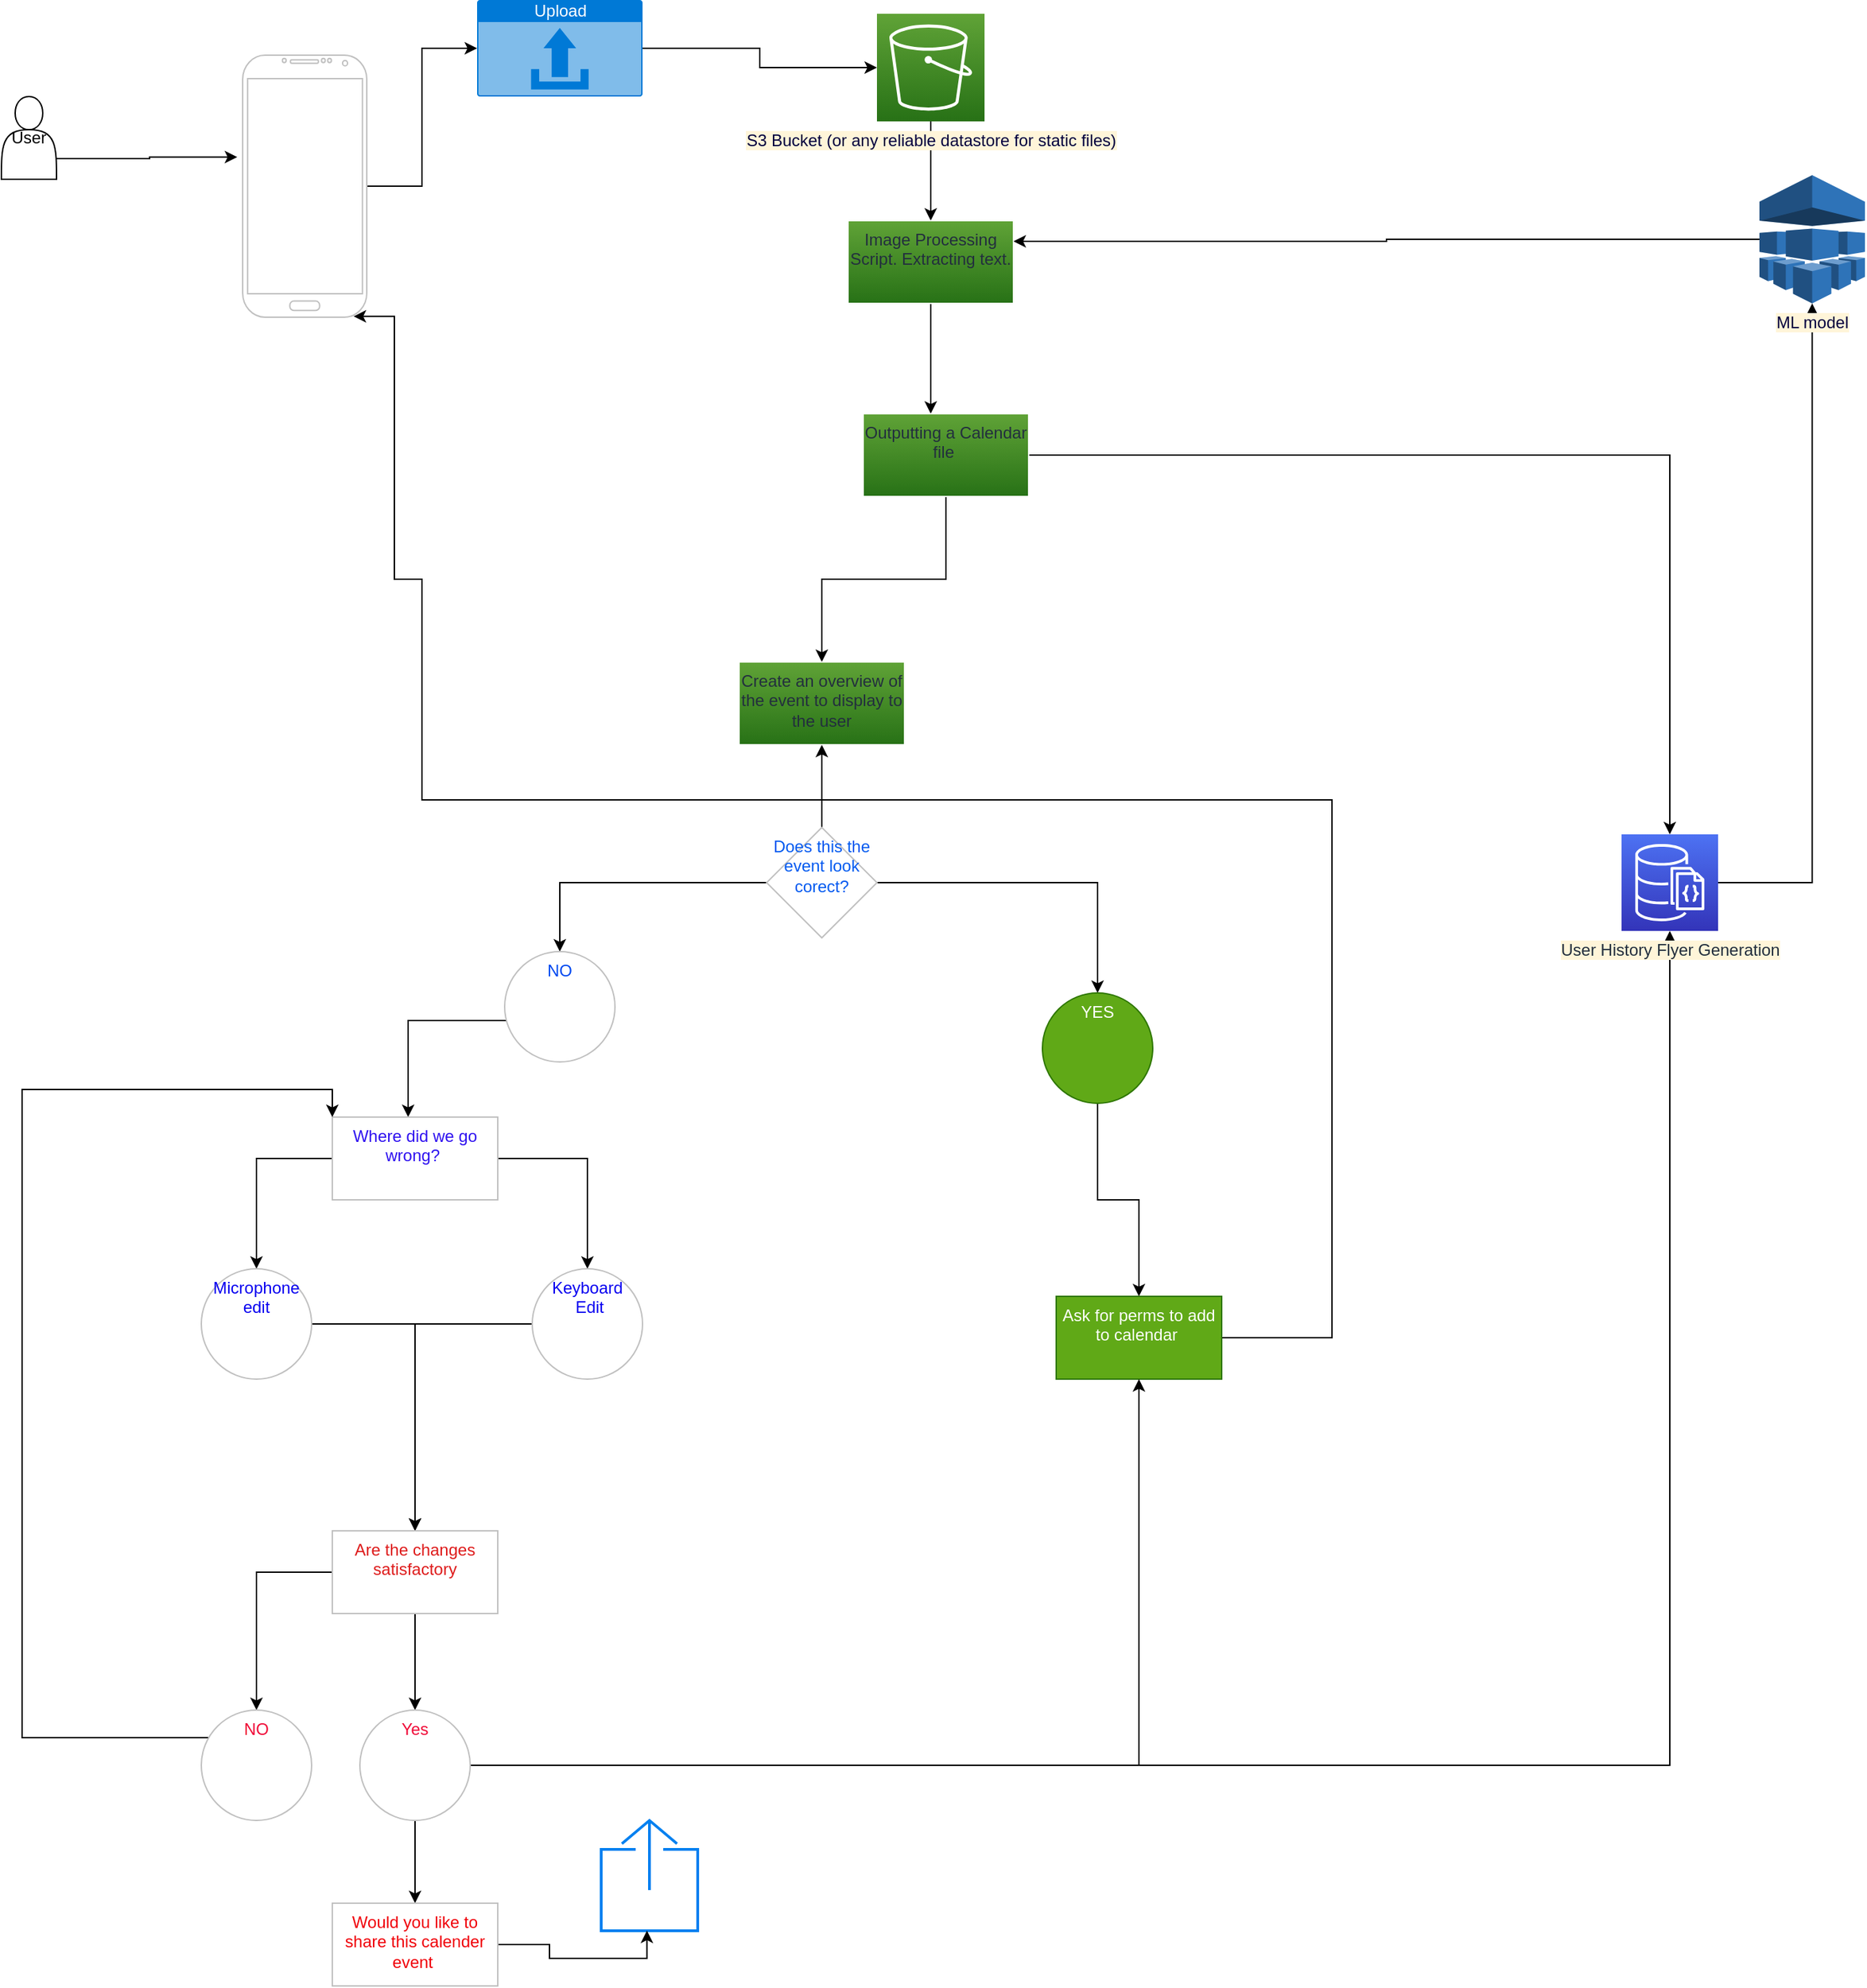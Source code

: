 <mxfile version="20.8.10" type="device"><diagram id="FXmJ4wQu9lOmWQQs8pt9" name="Page-3"><mxGraphModel dx="2537" dy="1999" grid="1" gridSize="10" guides="1" tooltips="1" connect="1" arrows="1" fold="1" page="1" pageScale="1" pageWidth="850" pageHeight="1100" background="none" math="0" shadow="0"><root><mxCell id="0"/><mxCell id="1" parent="0"/><mxCell id="hTy7ltt5z2H78nowPzYW-3" style="edgeStyle=orthogonalEdgeStyle;rounded=0;orthogonalLoop=1;jettySize=auto;html=1;exitX=1;exitY=0.75;exitDx=0;exitDy=0;entryX=-0.044;entryY=0.389;entryDx=0;entryDy=0;entryPerimeter=0;" parent="1" source="w3u9aLJ2HKQjhZwt5a6i-2" target="hTy7ltt5z2H78nowPzYW-2" edge="1"><mxGeometry relative="1" as="geometry"><mxPoint x="-590" y="-940" as="sourcePoint"/><mxPoint x="-440" y="-930" as="targetPoint"/></mxGeometry></mxCell><mxCell id="hTy7ltt5z2H78nowPzYW-5" style="edgeStyle=orthogonalEdgeStyle;rounded=0;orthogonalLoop=1;jettySize=auto;html=1;entryX=0;entryY=0.5;entryDx=0;entryDy=0;entryPerimeter=0;" parent="1" source="hTy7ltt5z2H78nowPzYW-2" target="hTy7ltt5z2H78nowPzYW-4" edge="1"><mxGeometry relative="1" as="geometry"/></mxCell><mxCell id="hTy7ltt5z2H78nowPzYW-2" value="" style="verticalLabelPosition=bottom;verticalAlign=top;html=1;shadow=0;dashed=0;strokeWidth=1;shape=mxgraph.android.phone2;strokeColor=#c0c0c0;" parent="1" vertex="1"><mxGeometry x="-490" y="-1000" width="90" height="190" as="geometry"/></mxCell><mxCell id="w3u9aLJ2HKQjhZwt5a6i-3" style="edgeStyle=orthogonalEdgeStyle;rounded=0;orthogonalLoop=1;jettySize=auto;html=1;" edge="1" parent="1" source="hTy7ltt5z2H78nowPzYW-4" target="hTy7ltt5z2H78nowPzYW-6"><mxGeometry relative="1" as="geometry"/></mxCell><mxCell id="hTy7ltt5z2H78nowPzYW-4" value="Upload" style="html=1;strokeColor=none;fillColor=#0079D6;labelPosition=center;verticalLabelPosition=middle;verticalAlign=top;align=center;fontSize=12;outlineConnect=0;spacingTop=-6;fontColor=#FFFFFF;sketch=0;shape=mxgraph.sitemap.upload;" parent="1" vertex="1"><mxGeometry x="-320" y="-1040" width="120" height="70" as="geometry"/></mxCell><mxCell id="hTy7ltt5z2H78nowPzYW-9" value="" style="edgeStyle=orthogonalEdgeStyle;rounded=0;orthogonalLoop=1;jettySize=auto;html=1;" parent="1" source="hTy7ltt5z2H78nowPzYW-6" target="hTy7ltt5z2H78nowPzYW-8" edge="1"><mxGeometry relative="1" as="geometry"/></mxCell><mxCell id="hTy7ltt5z2H78nowPzYW-6" value="&lt;font style=&quot;background-color: rgb(255, 245, 217);&quot; color=&quot;#02003e&quot;&gt;S3 Bucket (or any reliable datastore for static files)&lt;/font&gt;" style="sketch=0;points=[[0,0,0],[0.25,0,0],[0.5,0,0],[0.75,0,0],[1,0,0],[0,1,0],[0.25,1,0],[0.5,1,0],[0.75,1,0],[1,1,0],[0,0.25,0],[0,0.5,0],[0,0.75,0],[1,0.25,0],[1,0.5,0],[1,0.75,0]];outlineConnect=0;fontColor=#232F3E;gradientColor=#60A337;gradientDirection=north;fillColor=#277116;strokeColor=#ffffff;dashed=0;verticalLabelPosition=bottom;verticalAlign=top;align=center;html=1;fontSize=12;fontStyle=0;aspect=fixed;shape=mxgraph.aws4.resourceIcon;resIcon=mxgraph.aws4.s3;" parent="1" vertex="1"><mxGeometry x="-30" y="-1030" width="78" height="78" as="geometry"/></mxCell><mxCell id="hTy7ltt5z2H78nowPzYW-11" value="" style="edgeStyle=orthogonalEdgeStyle;rounded=0;orthogonalLoop=1;jettySize=auto;html=1;" parent="1" source="hTy7ltt5z2H78nowPzYW-8" target="hTy7ltt5z2H78nowPzYW-10" edge="1"><mxGeometry relative="1" as="geometry"><Array as="points"><mxPoint x="9" y="-705"/><mxPoint x="10" y="-705"/></Array></mxGeometry></mxCell><mxCell id="hTy7ltt5z2H78nowPzYW-8" value="Image Processing Script. Extracting text." style="whiteSpace=wrap;html=1;verticalAlign=top;fillColor=#277116;strokeColor=#ffffff;fontColor=#232F3E;sketch=0;gradientColor=#60A337;gradientDirection=north;dashed=0;fontStyle=0;" parent="1" vertex="1"><mxGeometry x="-51" y="-880" width="120" height="60" as="geometry"/></mxCell><mxCell id="w3u9aLJ2HKQjhZwt5a6i-6" value="" style="edgeStyle=orthogonalEdgeStyle;rounded=0;orthogonalLoop=1;jettySize=auto;html=1;fontColor=#02003E;" edge="1" parent="1" source="hTy7ltt5z2H78nowPzYW-10" target="w3u9aLJ2HKQjhZwt5a6i-5"><mxGeometry relative="1" as="geometry"/></mxCell><mxCell id="w3u9aLJ2HKQjhZwt5a6i-16" style="edgeStyle=orthogonalEdgeStyle;rounded=0;orthogonalLoop=1;jettySize=auto;html=1;fontColor=#02003E;" edge="1" parent="1" source="hTy7ltt5z2H78nowPzYW-10" target="w3u9aLJ2HKQjhZwt5a6i-14"><mxGeometry relative="1" as="geometry"/></mxCell><mxCell id="hTy7ltt5z2H78nowPzYW-10" value="Outputting a Calendar file&amp;nbsp;" style="whiteSpace=wrap;html=1;verticalAlign=top;fillColor=#277116;strokeColor=#ffffff;fontColor=#232F3E;sketch=0;gradientColor=#60A337;gradientDirection=north;dashed=0;fontStyle=0;" parent="1" vertex="1"><mxGeometry x="-40" y="-740" width="120" height="60" as="geometry"/></mxCell><mxCell id="hTy7ltt5z2H78nowPzYW-25" value="" style="edgeStyle=orthogonalEdgeStyle;rounded=0;orthogonalLoop=1;jettySize=auto;html=1;fontColor=#025AF0;" parent="1" source="hTy7ltt5z2H78nowPzYW-18" target="hTy7ltt5z2H78nowPzYW-24" edge="1"><mxGeometry relative="1" as="geometry"/></mxCell><mxCell id="hTy7ltt5z2H78nowPzYW-27" value="" style="edgeStyle=orthogonalEdgeStyle;rounded=0;orthogonalLoop=1;jettySize=auto;html=1;fontColor=#0048F0;" parent="1" source="hTy7ltt5z2H78nowPzYW-18" target="hTy7ltt5z2H78nowPzYW-26" edge="1"><mxGeometry relative="1" as="geometry"/></mxCell><mxCell id="w3u9aLJ2HKQjhZwt5a6i-7" style="edgeStyle=orthogonalEdgeStyle;rounded=0;orthogonalLoop=1;jettySize=auto;html=1;entryX=0.5;entryY=1;entryDx=0;entryDy=0;fontColor=#02003E;" edge="1" parent="1" source="hTy7ltt5z2H78nowPzYW-18" target="w3u9aLJ2HKQjhZwt5a6i-5"><mxGeometry relative="1" as="geometry"/></mxCell><mxCell id="hTy7ltt5z2H78nowPzYW-18" value="&lt;font color=&quot;#025af0&quot;&gt;Does this the event look corect?&lt;/font&gt;" style="rhombus;whiteSpace=wrap;html=1;verticalAlign=top;strokeColor=#c0c0c0;shadow=0;dashed=0;strokeWidth=1;" parent="1" vertex="1"><mxGeometry x="-110" y="-440" width="80" height="80" as="geometry"/></mxCell><mxCell id="hTy7ltt5z2H78nowPzYW-32" value="" style="edgeStyle=orthogonalEdgeStyle;rounded=0;orthogonalLoop=1;jettySize=auto;html=1;fontColor=#0048F0;" parent="1" source="hTy7ltt5z2H78nowPzYW-24" target="hTy7ltt5z2H78nowPzYW-31" edge="1"><mxGeometry relative="1" as="geometry"><Array as="points"><mxPoint x="-370" y="-300"/></Array></mxGeometry></mxCell><mxCell id="hTy7ltt5z2H78nowPzYW-24" value="&lt;font color=&quot;#0048f0&quot;&gt;NO&lt;/font&gt;" style="ellipse;whiteSpace=wrap;html=1;verticalAlign=top;strokeColor=#c0c0c0;shadow=0;dashed=0;strokeWidth=1;" parent="1" vertex="1"><mxGeometry x="-300" y="-350" width="80" height="80" as="geometry"/></mxCell><mxCell id="hTy7ltt5z2H78nowPzYW-29" value="" style="edgeStyle=orthogonalEdgeStyle;rounded=0;orthogonalLoop=1;jettySize=auto;html=1;fontColor=#0048F0;" parent="1" source="hTy7ltt5z2H78nowPzYW-26" target="hTy7ltt5z2H78nowPzYW-28" edge="1"><mxGeometry relative="1" as="geometry"/></mxCell><mxCell id="hTy7ltt5z2H78nowPzYW-26" value="YES" style="ellipse;whiteSpace=wrap;html=1;verticalAlign=top;strokeColor=#2D7600;shadow=0;dashed=0;strokeWidth=1;fillColor=#60a917;fontColor=#ffffff;" parent="1" vertex="1"><mxGeometry x="90" y="-320" width="80" height="80" as="geometry"/></mxCell><mxCell id="hTy7ltt5z2H78nowPzYW-30" style="edgeStyle=orthogonalEdgeStyle;rounded=0;orthogonalLoop=1;jettySize=auto;html=1;fontColor=#0048F0;entryX=0.894;entryY=0.997;entryDx=0;entryDy=0;entryPerimeter=0;" parent="1" source="hTy7ltt5z2H78nowPzYW-28" target="hTy7ltt5z2H78nowPzYW-2" edge="1"><mxGeometry relative="1" as="geometry"><mxPoint x="-340" y="-500" as="targetPoint"/><Array as="points"><mxPoint x="300" y="-70"/><mxPoint x="300" y="-460"/><mxPoint x="-360" y="-460"/><mxPoint x="-360" y="-620"/><mxPoint x="-380" y="-620"/><mxPoint x="-380" y="-811"/></Array></mxGeometry></mxCell><mxCell id="hTy7ltt5z2H78nowPzYW-28" value="Ask for perms to add to calendar&amp;nbsp;" style="whiteSpace=wrap;html=1;verticalAlign=top;fillColor=#60a917;strokeColor=#2D7600;fontColor=#ffffff;shadow=0;dashed=0;strokeWidth=1;" parent="1" vertex="1"><mxGeometry x="100" y="-100" width="120" height="60" as="geometry"/></mxCell><mxCell id="hTy7ltt5z2H78nowPzYW-34" value="" style="edgeStyle=orthogonalEdgeStyle;rounded=0;orthogonalLoop=1;jettySize=auto;html=1;fontColor=#2F11F0;" parent="1" source="hTy7ltt5z2H78nowPzYW-31" target="hTy7ltt5z2H78nowPzYW-33" edge="1"><mxGeometry relative="1" as="geometry"/></mxCell><mxCell id="hTy7ltt5z2H78nowPzYW-37" style="edgeStyle=orthogonalEdgeStyle;rounded=0;orthogonalLoop=1;jettySize=auto;html=1;fontColor=#0800F0;entryX=0.5;entryY=0;entryDx=0;entryDy=0;" parent="1" source="hTy7ltt5z2H78nowPzYW-31" target="hTy7ltt5z2H78nowPzYW-38" edge="1"><mxGeometry relative="1" as="geometry"><mxPoint x="-530" y="100" as="targetPoint"/></mxGeometry></mxCell><mxCell id="hTy7ltt5z2H78nowPzYW-31" value="&lt;font color=&quot;#2f11f0&quot;&gt;Where did we go wrong?&amp;nbsp;&lt;/font&gt;" style="whiteSpace=wrap;html=1;verticalAlign=top;strokeColor=#c0c0c0;shadow=0;dashed=0;strokeWidth=1;" parent="1" vertex="1"><mxGeometry x="-425" y="-230" width="120" height="60" as="geometry"/></mxCell><mxCell id="hTy7ltt5z2H78nowPzYW-40" value="" style="edgeStyle=orthogonalEdgeStyle;rounded=0;orthogonalLoop=1;jettySize=auto;html=1;fontColor=#0800F0;" parent="1" source="hTy7ltt5z2H78nowPzYW-33" target="hTy7ltt5z2H78nowPzYW-39" edge="1"><mxGeometry relative="1" as="geometry"/></mxCell><mxCell id="hTy7ltt5z2H78nowPzYW-33" value="&lt;font color=&quot;#0800f0&quot;&gt;Microphone edit&lt;/font&gt;" style="ellipse;whiteSpace=wrap;html=1;verticalAlign=top;strokeColor=#c0c0c0;shadow=0;dashed=0;strokeWidth=1;" parent="1" vertex="1"><mxGeometry x="-520" y="-120" width="80" height="80" as="geometry"/></mxCell><mxCell id="w3u9aLJ2HKQjhZwt5a6i-8" style="edgeStyle=orthogonalEdgeStyle;rounded=0;orthogonalLoop=1;jettySize=auto;html=1;entryX=0.5;entryY=0;entryDx=0;entryDy=0;fontColor=#02003E;" edge="1" parent="1" source="hTy7ltt5z2H78nowPzYW-38" target="hTy7ltt5z2H78nowPzYW-39"><mxGeometry relative="1" as="geometry"/></mxCell><mxCell id="hTy7ltt5z2H78nowPzYW-38" value="&lt;font color=&quot;#0800f0&quot;&gt;Keyboard&lt;br&gt;&amp;nbsp;Edit&lt;/font&gt;" style="ellipse;whiteSpace=wrap;html=1;verticalAlign=top;strokeColor=#c0c0c0;shadow=0;dashed=0;strokeWidth=1;" parent="1" vertex="1"><mxGeometry x="-280" y="-120" width="80" height="80" as="geometry"/></mxCell><mxCell id="hTy7ltt5z2H78nowPzYW-42" value="" style="edgeStyle=orthogonalEdgeStyle;rounded=0;orthogonalLoop=1;jettySize=auto;html=1;fontColor=#de1b1b;" parent="1" source="hTy7ltt5z2H78nowPzYW-39" target="hTy7ltt5z2H78nowPzYW-41" edge="1"><mxGeometry relative="1" as="geometry"/></mxCell><mxCell id="w3u9aLJ2HKQjhZwt5a6i-12" style="edgeStyle=orthogonalEdgeStyle;rounded=0;orthogonalLoop=1;jettySize=auto;html=1;fontColor=#02003E;" edge="1" parent="1" source="hTy7ltt5z2H78nowPzYW-39" target="w3u9aLJ2HKQjhZwt5a6i-10"><mxGeometry relative="1" as="geometry"/></mxCell><mxCell id="hTy7ltt5z2H78nowPzYW-39" value="&lt;font color=&quot;#de1b1b&quot;&gt;Are the changes satisfactory&lt;/font&gt;" style="whiteSpace=wrap;html=1;verticalAlign=top;strokeColor=#c0c0c0;shadow=0;dashed=0;strokeWidth=1;" parent="1" vertex="1"><mxGeometry x="-425" y="70" width="120" height="60" as="geometry"/></mxCell><mxCell id="hTy7ltt5z2H78nowPzYW-46" value="" style="edgeStyle=orthogonalEdgeStyle;rounded=0;orthogonalLoop=1;jettySize=auto;html=1;fontColor=#F00A38;" parent="1" source="hTy7ltt5z2H78nowPzYW-41" target="hTy7ltt5z2H78nowPzYW-45" edge="1"><mxGeometry relative="1" as="geometry"/></mxCell><mxCell id="w3u9aLJ2HKQjhZwt5a6i-13" style="edgeStyle=orthogonalEdgeStyle;rounded=0;orthogonalLoop=1;jettySize=auto;html=1;entryX=0.5;entryY=1;entryDx=0;entryDy=0;fontColor=#02003E;" edge="1" parent="1" source="hTy7ltt5z2H78nowPzYW-41" target="hTy7ltt5z2H78nowPzYW-28"><mxGeometry relative="1" as="geometry"/></mxCell><mxCell id="w3u9aLJ2HKQjhZwt5a6i-17" style="edgeStyle=orthogonalEdgeStyle;rounded=0;orthogonalLoop=1;jettySize=auto;html=1;fontColor=#02003E;" edge="1" parent="1" source="hTy7ltt5z2H78nowPzYW-41" target="w3u9aLJ2HKQjhZwt5a6i-14"><mxGeometry relative="1" as="geometry"/></mxCell><mxCell id="hTy7ltt5z2H78nowPzYW-41" value="&lt;font color=&quot;#f00a38&quot;&gt;Yes&lt;/font&gt;" style="ellipse;whiteSpace=wrap;html=1;verticalAlign=top;strokeColor=#c0c0c0;shadow=0;dashed=0;strokeWidth=1;" parent="1" vertex="1"><mxGeometry x="-405" y="200" width="80" height="80" as="geometry"/></mxCell><mxCell id="hTy7ltt5z2H78nowPzYW-44" value="" style="html=1;verticalLabelPosition=bottom;align=center;labelBackgroundColor=#ffffff;verticalAlign=top;strokeWidth=2;strokeColor=#0080F0;shadow=0;dashed=0;shape=mxgraph.ios7.icons.share;fontColor=#F00A38;" parent="1" vertex="1"><mxGeometry x="-230" y="280" width="70" height="80" as="geometry"/></mxCell><mxCell id="hTy7ltt5z2H78nowPzYW-47" style="edgeStyle=orthogonalEdgeStyle;rounded=0;orthogonalLoop=1;jettySize=auto;html=1;entryX=0.474;entryY=0.998;entryDx=0;entryDy=0;entryPerimeter=0;fontColor=#F00008;" parent="1" source="hTy7ltt5z2H78nowPzYW-45" target="hTy7ltt5z2H78nowPzYW-44" edge="1"><mxGeometry relative="1" as="geometry"/></mxCell><mxCell id="hTy7ltt5z2H78nowPzYW-45" value="&lt;font color=&quot;#f00008&quot;&gt;Would you like to share this calender event&amp;nbsp;&lt;/font&gt;" style="whiteSpace=wrap;html=1;verticalAlign=top;strokeColor=#c0c0c0;shadow=0;dashed=0;strokeWidth=1;" parent="1" vertex="1"><mxGeometry x="-425" y="340" width="120" height="60" as="geometry"/></mxCell><mxCell id="w3u9aLJ2HKQjhZwt5a6i-2" value="User" style="shape=actor;whiteSpace=wrap;html=1;" vertex="1" parent="1"><mxGeometry x="-665" y="-970" width="40" height="60" as="geometry"/></mxCell><mxCell id="w3u9aLJ2HKQjhZwt5a6i-5" value="Create an overview of the event to display to the user" style="whiteSpace=wrap;html=1;verticalAlign=top;fillColor=#277116;strokeColor=#ffffff;fontColor=#232F3E;sketch=0;gradientColor=#60A337;gradientDirection=north;dashed=0;fontStyle=0;" vertex="1" parent="1"><mxGeometry x="-130" y="-560" width="120" height="60" as="geometry"/></mxCell><mxCell id="w3u9aLJ2HKQjhZwt5a6i-11" style="edgeStyle=orthogonalEdgeStyle;rounded=0;orthogonalLoop=1;jettySize=auto;html=1;fontColor=#02003E;entryX=0;entryY=0;entryDx=0;entryDy=0;" edge="1" parent="1" source="w3u9aLJ2HKQjhZwt5a6i-10" target="hTy7ltt5z2H78nowPzYW-31"><mxGeometry relative="1" as="geometry"><mxPoint x="-610" y="-240.0" as="targetPoint"/><Array as="points"><mxPoint x="-650" y="220"/><mxPoint x="-650" y="-250"/><mxPoint x="-425" y="-250"/></Array></mxGeometry></mxCell><mxCell id="w3u9aLJ2HKQjhZwt5a6i-10" value="&lt;font color=&quot;#f00a38&quot;&gt;NO&lt;/font&gt;" style="ellipse;whiteSpace=wrap;html=1;verticalAlign=top;strokeColor=#c0c0c0;shadow=0;dashed=0;strokeWidth=1;" vertex="1" parent="1"><mxGeometry x="-520" y="200" width="80" height="80" as="geometry"/></mxCell><mxCell id="w3u9aLJ2HKQjhZwt5a6i-18" style="edgeStyle=orthogonalEdgeStyle;rounded=0;orthogonalLoop=1;jettySize=auto;html=1;fontColor=#02003E;" edge="1" parent="1" source="w3u9aLJ2HKQjhZwt5a6i-14" target="w3u9aLJ2HKQjhZwt5a6i-15"><mxGeometry relative="1" as="geometry"/></mxCell><mxCell id="w3u9aLJ2HKQjhZwt5a6i-14" value="User History Flyer Generation" style="sketch=0;points=[[0,0,0],[0.25,0,0],[0.5,0,0],[0.75,0,0],[1,0,0],[0,1,0],[0.25,1,0],[0.5,1,0],[0.75,1,0],[1,1,0],[0,0.25,0],[0,0.5,0],[0,0.75,0],[1,0.25,0],[1,0.5,0],[1,0.75,0]];outlineConnect=0;fontColor=#232F3E;gradientColor=#4D72F3;gradientDirection=north;fillColor=#3334B9;strokeColor=#ffffff;dashed=0;verticalLabelPosition=bottom;verticalAlign=top;align=center;html=1;fontSize=12;fontStyle=0;aspect=fixed;shape=mxgraph.aws4.resourceIcon;resIcon=mxgraph.aws4.documentdb_with_mongodb_compatibility;labelBackgroundColor=#FFF5D9;" vertex="1" parent="1"><mxGeometry x="510" y="-435" width="70" height="70" as="geometry"/></mxCell><mxCell id="w3u9aLJ2HKQjhZwt5a6i-19" style="edgeStyle=orthogonalEdgeStyle;rounded=0;orthogonalLoop=1;jettySize=auto;html=1;entryX=1;entryY=0.25;entryDx=0;entryDy=0;fontColor=#02003E;" edge="1" parent="1" source="w3u9aLJ2HKQjhZwt5a6i-15" target="hTy7ltt5z2H78nowPzYW-8"><mxGeometry relative="1" as="geometry"/></mxCell><mxCell id="w3u9aLJ2HKQjhZwt5a6i-15" value="ML model" style="outlineConnect=0;dashed=0;verticalLabelPosition=bottom;verticalAlign=top;align=center;html=1;shape=mxgraph.aws3.machine_learning;fillColor=#2E73B8;gradientColor=none;labelBackgroundColor=#FFF5D9;fontColor=#02003E;" vertex="1" parent="1"><mxGeometry x="610" y="-913" width="76.5" height="93" as="geometry"/></mxCell></root></mxGraphModel></diagram></mxfile>